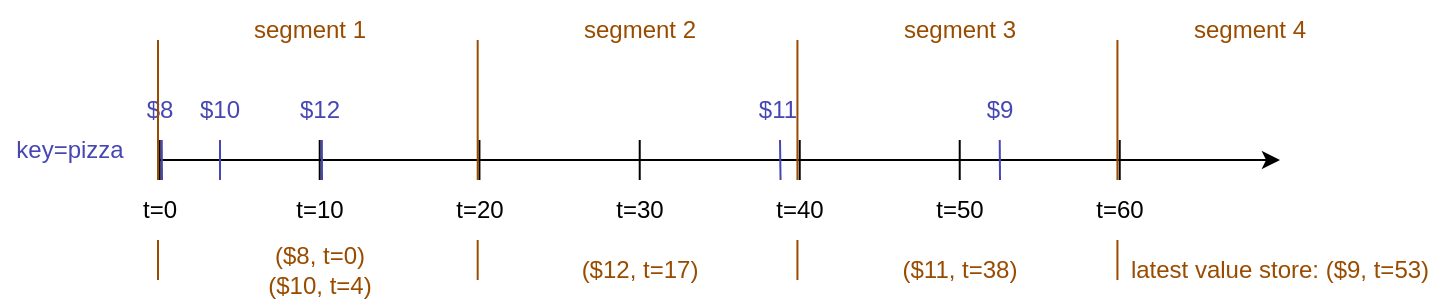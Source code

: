 <mxfile version="24.7.8">
  <diagram name="페이지-1" id="V4AV_RmFJt2NX07-JDYr">
    <mxGraphModel dx="655" dy="1246" grid="1" gridSize="10" guides="1" tooltips="1" connect="1" arrows="1" fold="1" page="1" pageScale="1" pageWidth="1169" pageHeight="827" math="0" shadow="0">
      <root>
        <mxCell id="0" />
        <mxCell id="1" parent="0" />
        <mxCell id="ywAT1ExUO0MSNjAcsAdt-11" value="" style="endArrow=none;html=1;rounded=0;" parent="1" edge="1">
          <mxGeometry width="50" height="50" relative="1" as="geometry">
            <mxPoint x="159.86" y="610" as="sourcePoint" />
            <mxPoint x="159.86" y="590" as="targetPoint" />
          </mxGeometry>
        </mxCell>
        <mxCell id="ywAT1ExUO0MSNjAcsAdt-1" value="key=pizza" style="text;html=1;align=center;verticalAlign=middle;whiteSpace=wrap;rounded=0;fontColor=#4747B3;" parent="1" vertex="1">
          <mxGeometry x="80" y="580" width="70" height="30" as="geometry" />
        </mxCell>
        <mxCell id="ywAT1ExUO0MSNjAcsAdt-2" value="" style="endArrow=classic;html=1;rounded=0;" parent="1" edge="1">
          <mxGeometry width="50" height="50" relative="1" as="geometry">
            <mxPoint x="160" y="600" as="sourcePoint" />
            <mxPoint x="720" y="600" as="targetPoint" />
          </mxGeometry>
        </mxCell>
        <mxCell id="ywAT1ExUO0MSNjAcsAdt-6" value="t=30" style="text;html=1;align=center;verticalAlign=middle;whiteSpace=wrap;rounded=0;" parent="1" vertex="1">
          <mxGeometry x="370" y="610" width="60" height="30" as="geometry" />
        </mxCell>
        <mxCell id="ywAT1ExUO0MSNjAcsAdt-12" value="" style="endArrow=none;html=1;rounded=0;" parent="1" edge="1">
          <mxGeometry width="50" height="50" relative="1" as="geometry">
            <mxPoint x="239.86" y="610" as="sourcePoint" />
            <mxPoint x="239.86" y="590" as="targetPoint" />
          </mxGeometry>
        </mxCell>
        <mxCell id="ywAT1ExUO0MSNjAcsAdt-13" value="" style="endArrow=none;html=1;rounded=0;" parent="1" edge="1">
          <mxGeometry width="50" height="50" relative="1" as="geometry">
            <mxPoint x="319.72" y="610" as="sourcePoint" />
            <mxPoint x="319.72" y="590" as="targetPoint" />
          </mxGeometry>
        </mxCell>
        <mxCell id="ywAT1ExUO0MSNjAcsAdt-14" value="" style="endArrow=none;html=1;rounded=0;" parent="1" edge="1">
          <mxGeometry width="50" height="50" relative="1" as="geometry">
            <mxPoint x="399.86" y="610" as="sourcePoint" />
            <mxPoint x="399.86" y="590" as="targetPoint" />
          </mxGeometry>
        </mxCell>
        <mxCell id="ywAT1ExUO0MSNjAcsAdt-15" value="" style="endArrow=none;html=1;rounded=0;" parent="1" edge="1">
          <mxGeometry width="50" height="50" relative="1" as="geometry">
            <mxPoint x="479.86" y="610" as="sourcePoint" />
            <mxPoint x="479.86" y="590" as="targetPoint" />
          </mxGeometry>
        </mxCell>
        <mxCell id="ywAT1ExUO0MSNjAcsAdt-16" value="" style="endArrow=none;html=1;rounded=0;" parent="1" edge="1">
          <mxGeometry width="50" height="50" relative="1" as="geometry">
            <mxPoint x="559.86" y="610" as="sourcePoint" />
            <mxPoint x="559.86" y="590" as="targetPoint" />
          </mxGeometry>
        </mxCell>
        <mxCell id="ywAT1ExUO0MSNjAcsAdt-17" value="" style="endArrow=none;html=1;rounded=0;" parent="1" edge="1">
          <mxGeometry width="50" height="50" relative="1" as="geometry">
            <mxPoint x="639.86" y="610" as="sourcePoint" />
            <mxPoint x="639.86" y="590" as="targetPoint" />
          </mxGeometry>
        </mxCell>
        <mxCell id="ywAT1ExUO0MSNjAcsAdt-19" value="$8" style="text;html=1;align=center;verticalAlign=middle;whiteSpace=wrap;rounded=0;fontColor=#4747B3;" parent="1" vertex="1">
          <mxGeometry x="125" y="560" width="70" height="30" as="geometry" />
        </mxCell>
        <mxCell id="ywAT1ExUO0MSNjAcsAdt-20" value="" style="endArrow=none;html=1;rounded=0;strokeColor=#4747B3;fontColor=#4747B3;exitX=0.5;exitY=0;exitDx=0;exitDy=0;" parent="1" edge="1">
          <mxGeometry width="50" height="50" relative="1" as="geometry">
            <mxPoint x="241" y="610" as="sourcePoint" />
            <mxPoint x="240.92" y="590" as="targetPoint" />
          </mxGeometry>
        </mxCell>
        <mxCell id="ywAT1ExUO0MSNjAcsAdt-21" value="$12" style="text;html=1;align=center;verticalAlign=middle;whiteSpace=wrap;rounded=0;fontColor=#4747B3;" parent="1" vertex="1">
          <mxGeometry x="205" y="560" width="70" height="30" as="geometry" />
        </mxCell>
        <mxCell id="ywAT1ExUO0MSNjAcsAdt-25" value="$10" style="text;html=1;align=center;verticalAlign=middle;whiteSpace=wrap;rounded=0;fontColor=#4747B3;" parent="1" vertex="1">
          <mxGeometry x="155" y="560" width="70" height="30" as="geometry" />
        </mxCell>
        <mxCell id="ywAT1ExUO0MSNjAcsAdt-4" value="t=10" style="text;html=1;align=center;verticalAlign=middle;whiteSpace=wrap;rounded=0;fillColor=default;" parent="1" vertex="1">
          <mxGeometry x="210" y="610" width="60" height="30" as="geometry" />
        </mxCell>
        <mxCell id="ywAT1ExUO0MSNjAcsAdt-27" value="" style="endArrow=none;html=1;rounded=0;strokeColor=#4747B3;fontColor=#4747B3;exitX=0.338;exitY=0.01;exitDx=0;exitDy=0;exitPerimeter=0;" parent="1" edge="1" source="ywAT1ExUO0MSNjAcsAdt-7">
          <mxGeometry width="50" height="50" relative="1" as="geometry">
            <mxPoint x="470" y="680" as="sourcePoint" />
            <mxPoint x="470" y="590" as="targetPoint" />
          </mxGeometry>
        </mxCell>
        <mxCell id="ywAT1ExUO0MSNjAcsAdt-28" value="" style="endArrow=none;html=1;rounded=0;strokeColor=#4747B3;fontColor=#4747B3;exitX=0.5;exitY=0;exitDx=0;exitDy=0;" parent="1" edge="1">
          <mxGeometry width="50" height="50" relative="1" as="geometry">
            <mxPoint x="161" y="610" as="sourcePoint" />
            <mxPoint x="160.86" y="590" as="targetPoint" />
          </mxGeometry>
        </mxCell>
        <mxCell id="ywAT1ExUO0MSNjAcsAdt-26" value="" style="endArrow=none;html=1;rounded=0;strokeColor=#4747B3;fontColor=#4747B3;" parent="1" edge="1">
          <mxGeometry width="50" height="50" relative="1" as="geometry">
            <mxPoint x="190" y="610" as="sourcePoint" />
            <mxPoint x="190" y="590" as="targetPoint" />
          </mxGeometry>
        </mxCell>
        <mxCell id="ywAT1ExUO0MSNjAcsAdt-29" value="$11" style="text;html=1;align=center;verticalAlign=middle;whiteSpace=wrap;rounded=0;fontColor=#4747B3;" parent="1" vertex="1">
          <mxGeometry x="434" y="560" width="70" height="30" as="geometry" />
        </mxCell>
        <mxCell id="ywAT1ExUO0MSNjAcsAdt-31" value="" style="endArrow=none;html=1;rounded=0;strokeColor=#4747B3;fontColor=#4747B3;" parent="1" edge="1">
          <mxGeometry width="50" height="50" relative="1" as="geometry">
            <mxPoint x="580" y="610" as="sourcePoint" />
            <mxPoint x="579.86" y="590" as="targetPoint" />
          </mxGeometry>
        </mxCell>
        <mxCell id="ywAT1ExUO0MSNjAcsAdt-32" value="$9" style="text;html=1;align=center;verticalAlign=middle;whiteSpace=wrap;rounded=0;fontColor=#4747B3;" parent="1" vertex="1">
          <mxGeometry x="545" y="560" width="70" height="30" as="geometry" />
        </mxCell>
        <mxCell id="Mws0qX5iXi8xTM4E0UAk-1" value="" style="endArrow=none;html=1;rounded=0;strokeColor=#994C00;fontColor=#4747B3;" edge="1" parent="1">
          <mxGeometry width="50" height="50" relative="1" as="geometry">
            <mxPoint x="159" y="660" as="sourcePoint" />
            <mxPoint x="159" y="540" as="targetPoint" />
          </mxGeometry>
        </mxCell>
        <mxCell id="Mws0qX5iXi8xTM4E0UAk-2" value="" style="endArrow=none;html=1;rounded=0;strokeColor=#994C00;fontColor=#4747B3;" edge="1" parent="1">
          <mxGeometry width="50" height="50" relative="1" as="geometry">
            <mxPoint x="318.84" y="660" as="sourcePoint" />
            <mxPoint x="318.84" y="540" as="targetPoint" />
          </mxGeometry>
        </mxCell>
        <mxCell id="Mws0qX5iXi8xTM4E0UAk-3" value="" style="endArrow=none;html=1;rounded=0;strokeColor=#994C00;fontColor=#4747B3;" edge="1" parent="1">
          <mxGeometry width="50" height="50" relative="1" as="geometry">
            <mxPoint x="478.72" y="660" as="sourcePoint" />
            <mxPoint x="478.72" y="540" as="targetPoint" />
          </mxGeometry>
        </mxCell>
        <mxCell id="Mws0qX5iXi8xTM4E0UAk-4" value="" style="endArrow=none;html=1;rounded=0;strokeColor=#994C00;fontColor=#4747B3;" edge="1" parent="1">
          <mxGeometry width="50" height="50" relative="1" as="geometry">
            <mxPoint x="638.72" y="660" as="sourcePoint" />
            <mxPoint x="638.72" y="540" as="targetPoint" />
          </mxGeometry>
        </mxCell>
        <mxCell id="Mws0qX5iXi8xTM4E0UAk-5" value="&lt;font color=&quot;#994c00&quot;&gt;segment 1&lt;/font&gt;" style="text;html=1;align=center;verticalAlign=middle;whiteSpace=wrap;rounded=0;fontColor=#4747B3;" vertex="1" parent="1">
          <mxGeometry x="200" y="520" width="70" height="30" as="geometry" />
        </mxCell>
        <mxCell id="Mws0qX5iXi8xTM4E0UAk-6" value="&lt;font color=&quot;#994c00&quot;&gt;segment 2&lt;/font&gt;" style="text;html=1;align=center;verticalAlign=middle;whiteSpace=wrap;rounded=0;fontColor=#4747B3;" vertex="1" parent="1">
          <mxGeometry x="365" y="520" width="70" height="30" as="geometry" />
        </mxCell>
        <mxCell id="Mws0qX5iXi8xTM4E0UAk-7" value="&lt;font color=&quot;#994c00&quot;&gt;segment 3&lt;/font&gt;" style="text;html=1;align=center;verticalAlign=middle;whiteSpace=wrap;rounded=0;fontColor=#4747B3;" vertex="1" parent="1">
          <mxGeometry x="525" y="520" width="70" height="30" as="geometry" />
        </mxCell>
        <mxCell id="Mws0qX5iXi8xTM4E0UAk-8" value="&lt;font color=&quot;#994c00&quot;&gt;segment 4&lt;/font&gt;" style="text;html=1;align=center;verticalAlign=middle;whiteSpace=wrap;rounded=0;fontColor=#4747B3;" vertex="1" parent="1">
          <mxGeometry x="670" y="520" width="70" height="30" as="geometry" />
        </mxCell>
        <mxCell id="Mws0qX5iXi8xTM4E0UAk-9" value="&lt;font color=&quot;#994c00&quot;&gt;($8, t=0)&lt;/font&gt;&lt;div&gt;&lt;font color=&quot;#994c00&quot;&gt;($10, t=4)&lt;/font&gt;&lt;/div&gt;" style="text;html=1;align=center;verticalAlign=middle;whiteSpace=wrap;rounded=0;fontColor=#4747B3;" vertex="1" parent="1">
          <mxGeometry x="205" y="640" width="70" height="30" as="geometry" />
        </mxCell>
        <mxCell id="Mws0qX5iXi8xTM4E0UAk-10" value="&lt;font color=&quot;#994c00&quot;&gt;($12, t=17)&lt;/font&gt;" style="text;html=1;align=center;verticalAlign=middle;whiteSpace=wrap;rounded=0;fontColor=#4747B3;" vertex="1" parent="1">
          <mxGeometry x="365" y="640" width="70" height="30" as="geometry" />
        </mxCell>
        <mxCell id="Mws0qX5iXi8xTM4E0UAk-11" value="&lt;font color=&quot;#994c00&quot;&gt;($11, t=38)&lt;/font&gt;" style="text;html=1;align=center;verticalAlign=middle;whiteSpace=wrap;rounded=0;fontColor=#4747B3;" vertex="1" parent="1">
          <mxGeometry x="525" y="640" width="70" height="30" as="geometry" />
        </mxCell>
        <mxCell id="Mws0qX5iXi8xTM4E0UAk-12" value="&lt;font color=&quot;#994c00&quot;&gt;latest value store: ($9, t=53)&lt;/font&gt;" style="text;html=1;align=center;verticalAlign=middle;whiteSpace=wrap;rounded=0;fontColor=#4747B3;" vertex="1" parent="1">
          <mxGeometry x="640" y="640" width="160" height="30" as="geometry" />
        </mxCell>
        <mxCell id="ywAT1ExUO0MSNjAcsAdt-3" value="t=0" style="text;html=1;align=center;verticalAlign=middle;whiteSpace=wrap;rounded=0;fillColor=default;" parent="1" vertex="1">
          <mxGeometry x="130" y="610" width="60" height="30" as="geometry" />
        </mxCell>
        <mxCell id="ywAT1ExUO0MSNjAcsAdt-5" value="t=20" style="text;html=1;align=center;verticalAlign=middle;whiteSpace=wrap;rounded=0;fillColor=default;" parent="1" vertex="1">
          <mxGeometry x="290" y="610" width="60" height="30" as="geometry" />
        </mxCell>
        <mxCell id="ywAT1ExUO0MSNjAcsAdt-7" value="t=40" style="text;html=1;align=center;verticalAlign=middle;whiteSpace=wrap;rounded=0;fillColor=default;" parent="1" vertex="1">
          <mxGeometry x="450" y="610" width="60" height="30" as="geometry" />
        </mxCell>
        <mxCell id="ywAT1ExUO0MSNjAcsAdt-8" value="t=50" style="text;html=1;align=center;verticalAlign=middle;whiteSpace=wrap;rounded=0;" parent="1" vertex="1">
          <mxGeometry x="530" y="610" width="60" height="30" as="geometry" />
        </mxCell>
        <mxCell id="ywAT1ExUO0MSNjAcsAdt-9" value="t=60" style="text;html=1;align=center;verticalAlign=middle;whiteSpace=wrap;rounded=0;fillColor=default;" parent="1" vertex="1">
          <mxGeometry x="610" y="610" width="60" height="30" as="geometry" />
        </mxCell>
      </root>
    </mxGraphModel>
  </diagram>
</mxfile>
